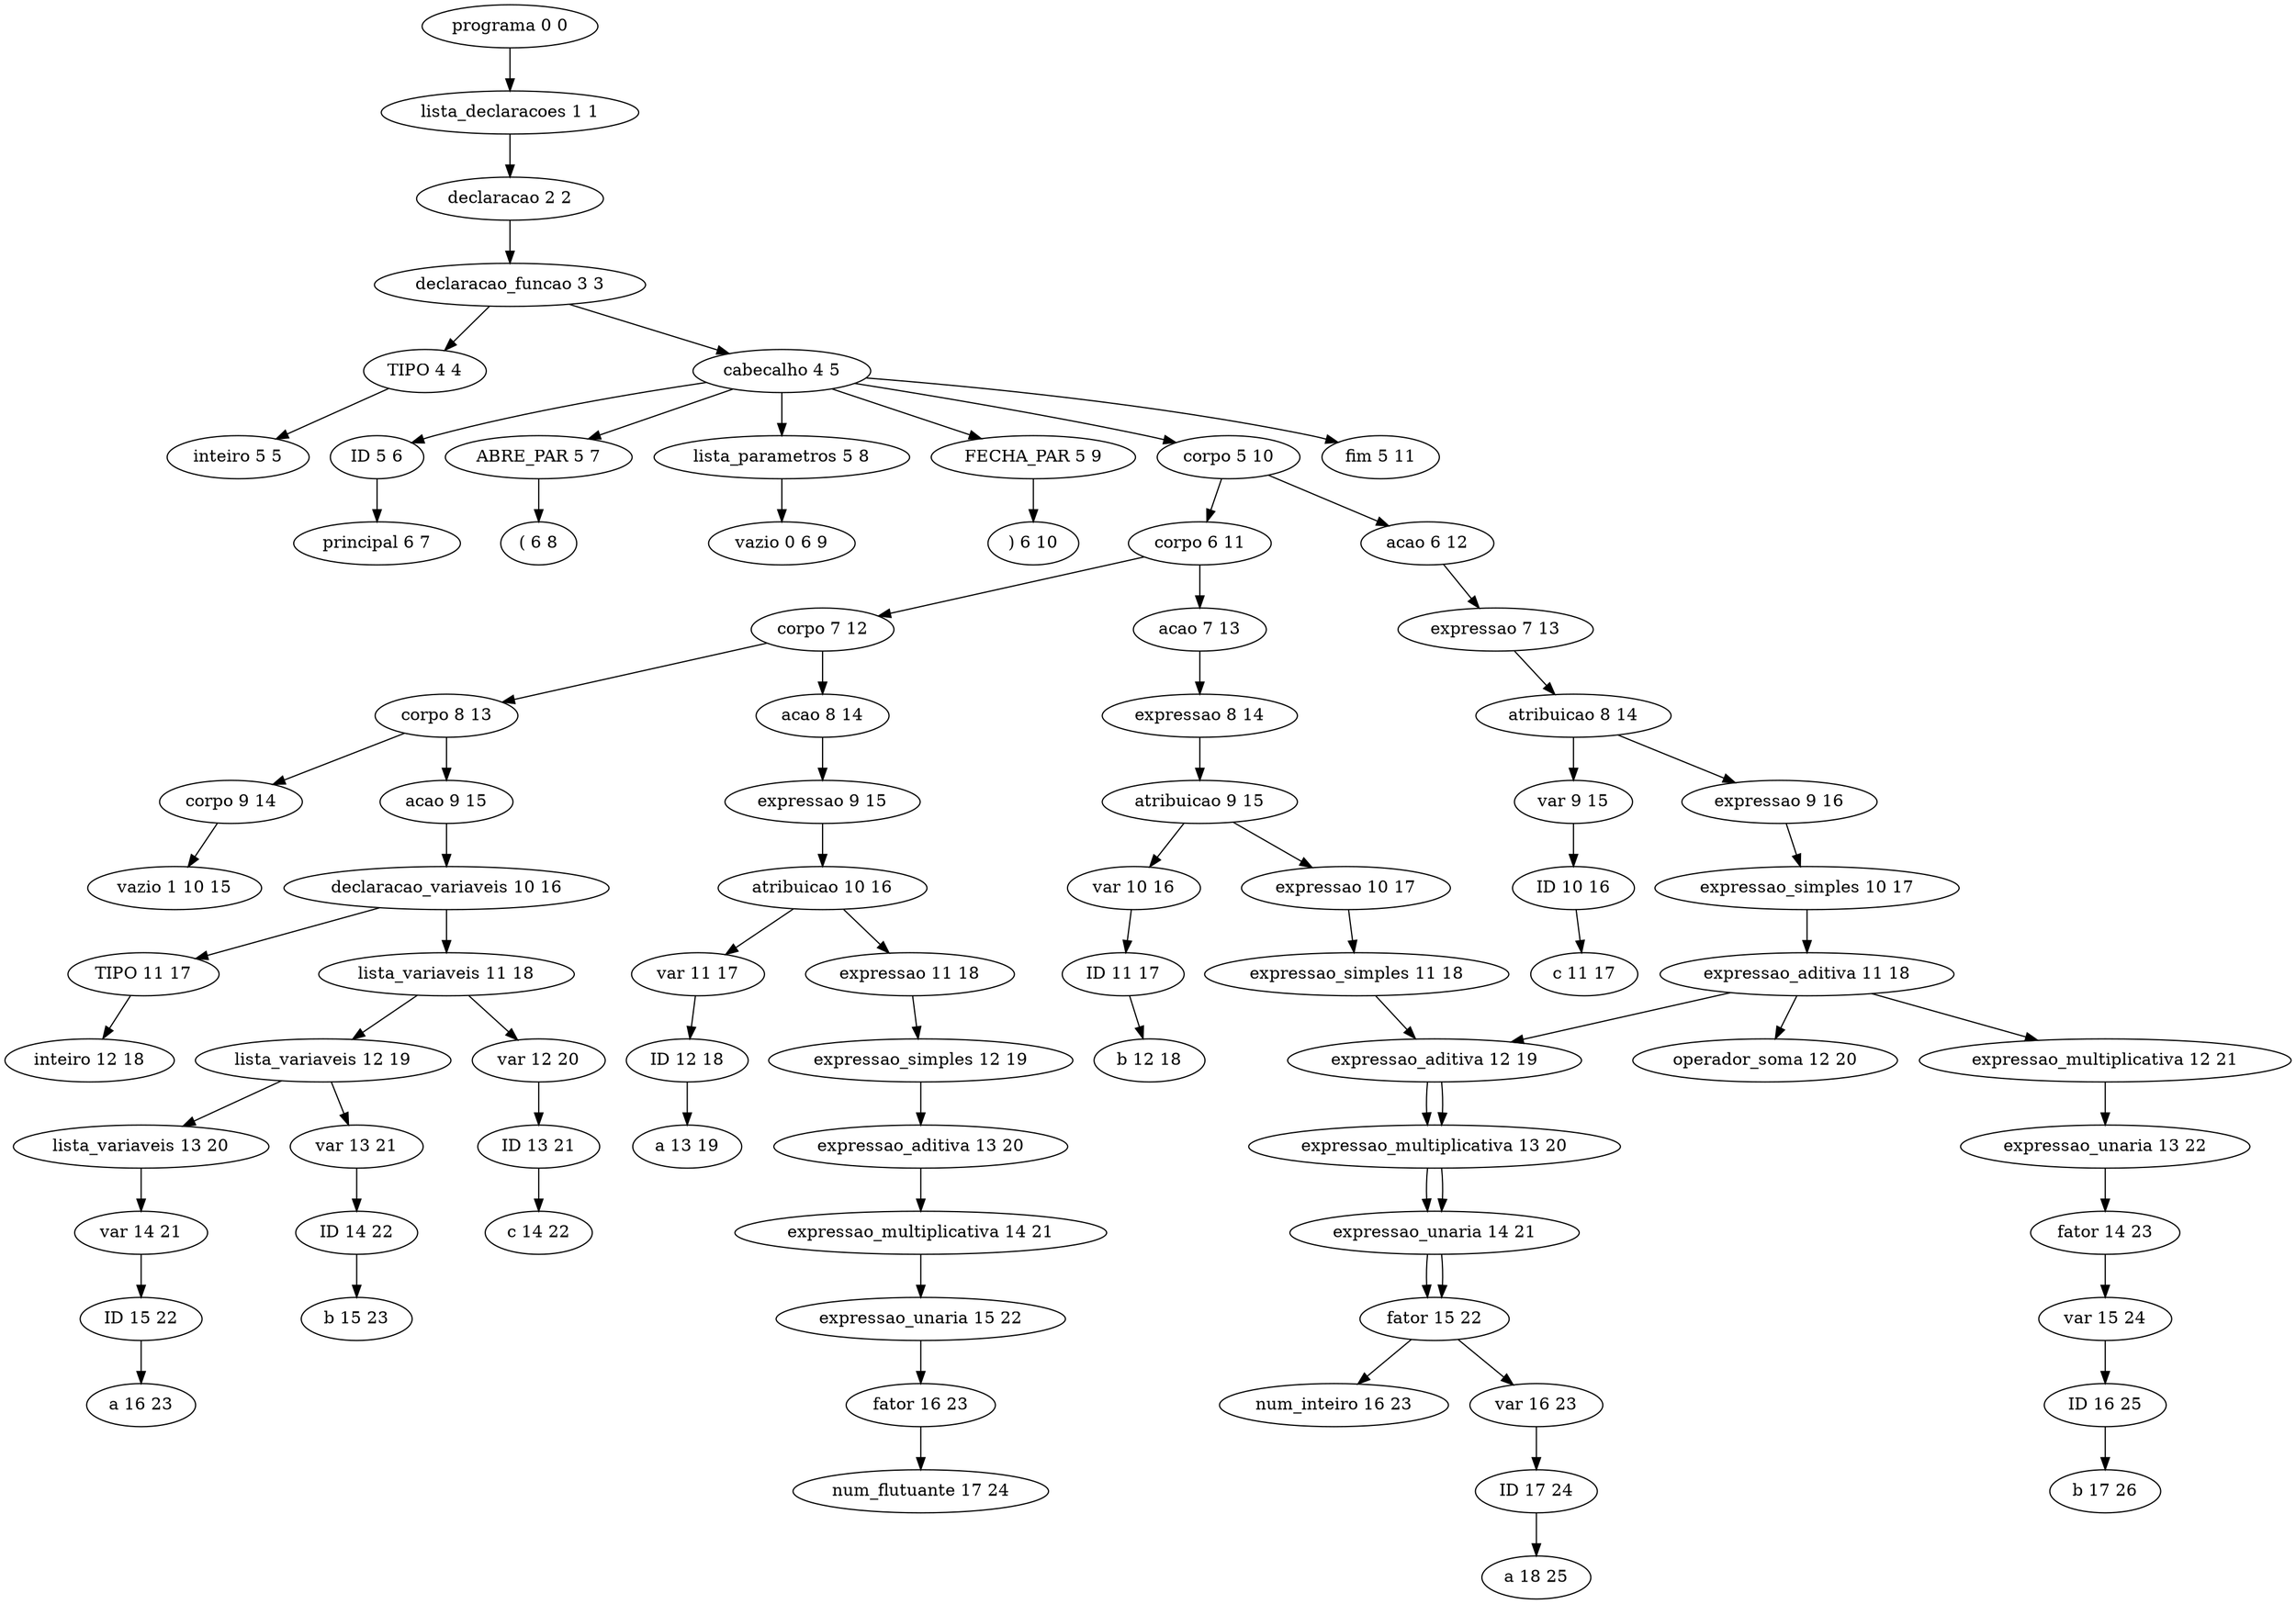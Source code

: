 digraph G {
	"programa 0 0" -> "lista_declaracoes 1 1"
	"lista_declaracoes 1 1" -> "declaracao 2 2"
	"declaracao 2 2" -> "declaracao_funcao 3 3"
	"declaracao_funcao 3 3" -> "TIPO 4 4"
	"TIPO 4 4" -> "inteiro 5 5"
	"declaracao_funcao 3 3" -> "cabecalho 4 5"
	"cabecalho 4 5" -> "ID 5 6"
	"ID 5 6" -> "principal 6 7"
	"cabecalho 4 5" -> "ABRE_PAR 5 7"
	"ABRE_PAR 5 7" -> "( 6 8"
	"cabecalho 4 5" -> "lista_parametros 5 8"
	"lista_parametros 5 8" -> "vazio 0 6 9"
	"cabecalho 4 5" -> "FECHA_PAR 5 9"
	"FECHA_PAR 5 9" -> ") 6 10"
	"cabecalho 4 5" -> "corpo 5 10"
	"corpo 5 10" -> "corpo 6 11"
	"corpo 6 11" -> "corpo 7 12"
	"corpo 7 12" -> "corpo 8 13"
	"corpo 8 13" -> "corpo 9 14"
	"corpo 9 14" -> "vazio 1 10 15"
	"corpo 8 13" -> "acao 9 15"
	"acao 9 15" -> "declaracao_variaveis 10 16"
	"declaracao_variaveis 10 16" -> "TIPO 11 17"
	"TIPO 11 17" -> "inteiro 12 18"
	"declaracao_variaveis 10 16" -> "lista_variaveis 11 18"
	"lista_variaveis 11 18" -> "lista_variaveis 12 19"
	"lista_variaveis 12 19" -> "lista_variaveis 13 20"
	"lista_variaveis 13 20" -> "var 14 21"
	"var 14 21" -> "ID 15 22"
	"ID 15 22" -> "a 16 23"
	"lista_variaveis 12 19" -> "var 13 21"
	"var 13 21" -> "ID 14 22"
	"ID 14 22" -> "b 15 23"
	"lista_variaveis 11 18" -> "var 12 20"
	"var 12 20" -> "ID 13 21"
	"ID 13 21" -> "c 14 22"
	"corpo 7 12" -> "acao 8 14"
	"acao 8 14" -> "expressao 9 15"
	"expressao 9 15" -> "atribuicao 10 16"
	"atribuicao 10 16" -> "var 11 17"
	"var 11 17" -> "ID 12 18"
	"ID 12 18" -> "a 13 19"
	"atribuicao 10 16" -> "expressao 11 18"
	"expressao 11 18" -> "expressao_simples 12 19"
	"expressao_simples 12 19" -> "expressao_aditiva 13 20"
	"expressao_aditiva 13 20" -> "expressao_multiplicativa 14 21"
	"expressao_multiplicativa 14 21" -> "expressao_unaria 15 22"
	"expressao_unaria 15 22" -> "fator 16 23"
	"fator 16 23" -> "num_flutuante 17 24"
	"corpo 6 11" -> "acao 7 13"
	"acao 7 13" -> "expressao 8 14"
	"expressao 8 14" -> "atribuicao 9 15"
	"atribuicao 9 15" -> "var 10 16"
	"var 10 16" -> "ID 11 17"
	"ID 11 17" -> "b 12 18"
	"atribuicao 9 15" -> "expressao 10 17"
	"expressao 10 17" -> "expressao_simples 11 18"
	"expressao_simples 11 18" -> "expressao_aditiva 12 19"
	"expressao_aditiva 12 19" -> "expressao_multiplicativa 13 20"
	"expressao_multiplicativa 13 20" -> "expressao_unaria 14 21"
	"expressao_unaria 14 21" -> "fator 15 22"
	"fator 15 22" -> "num_inteiro 16 23"
	"corpo 5 10" -> "acao 6 12"
	"acao 6 12" -> "expressao 7 13"
	"expressao 7 13" -> "atribuicao 8 14"
	"atribuicao 8 14" -> "var 9 15"
	"var 9 15" -> "ID 10 16"
	"ID 10 16" -> "c 11 17"
	"atribuicao 8 14" -> "expressao 9 16"
	"expressao 9 16" -> "expressao_simples 10 17"
	"expressao_simples 10 17" -> "expressao_aditiva 11 18"
	"expressao_aditiva 11 18" -> "expressao_aditiva 12 19"
	"expressao_aditiva 12 19" -> "expressao_multiplicativa 13 20"
	"expressao_multiplicativa 13 20" -> "expressao_unaria 14 21"
	"expressao_unaria 14 21" -> "fator 15 22"
	"fator 15 22" -> "var 16 23"
	"var 16 23" -> "ID 17 24"
	"ID 17 24" -> "a 18 25"
	"expressao_aditiva 11 18" -> "operador_soma 12 20"
	"expressao_aditiva 11 18" -> "expressao_multiplicativa 12 21"
	"expressao_multiplicativa 12 21" -> "expressao_unaria 13 22"
	"expressao_unaria 13 22" -> "fator 14 23"
	"fator 14 23" -> "var 15 24"
	"var 15 24" -> "ID 16 25"
	"ID 16 25" -> "b 17 26"
	"cabecalho 4 5" -> "fim 5 11"
}
